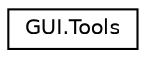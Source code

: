 digraph "Graphical Class Hierarchy"
{
  edge [fontname="Helvetica",fontsize="10",labelfontname="Helvetica",labelfontsize="10"];
  node [fontname="Helvetica",fontsize="10",shape=record];
  rankdir="LR";
  Node0 [label="GUI.Tools",height=0.2,width=0.4,color="black", fillcolor="white", style="filled",URL="$class_g_u_i_1_1_tools.html"];
}
